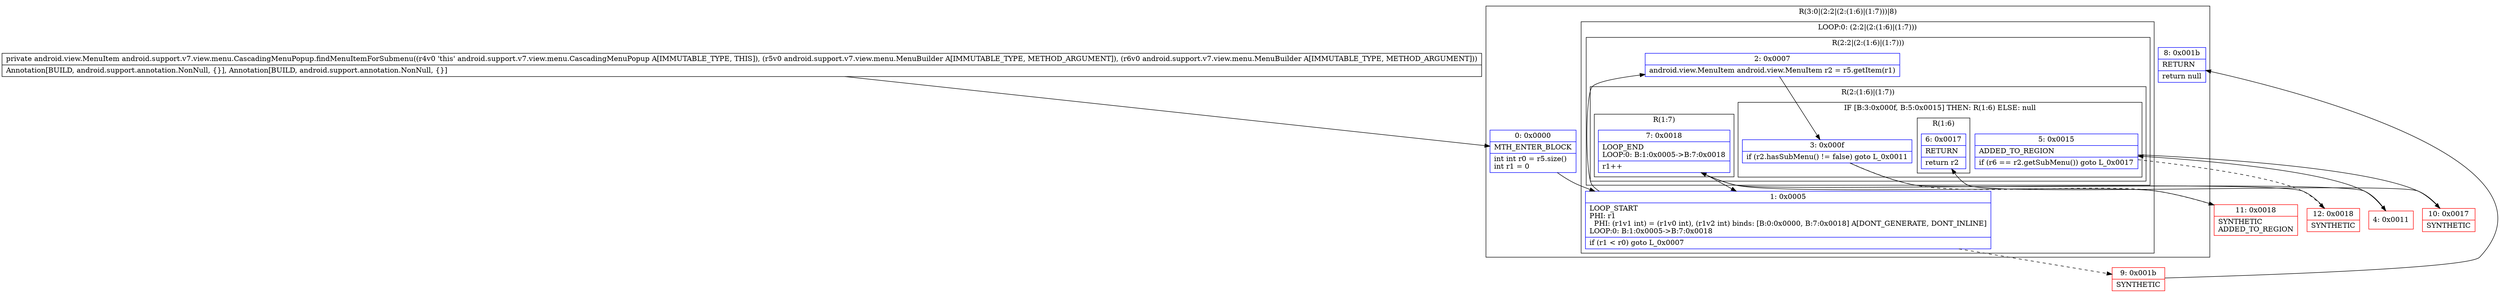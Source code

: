 digraph "CFG forandroid.support.v7.view.menu.CascadingMenuPopup.findMenuItemForSubmenu(Landroid\/support\/v7\/view\/menu\/MenuBuilder;Landroid\/support\/v7\/view\/menu\/MenuBuilder;)Landroid\/view\/MenuItem;" {
subgraph cluster_Region_2027095565 {
label = "R(3:0|(2:2|(2:(1:6)|(1:7)))|8)";
node [shape=record,color=blue];
Node_0 [shape=record,label="{0\:\ 0x0000|MTH_ENTER_BLOCK\l|int int r0 = r5.size()\lint r1 = 0\l}"];
subgraph cluster_LoopRegion_1592650268 {
label = "LOOP:0: (2:2|(2:(1:6)|(1:7)))";
node [shape=record,color=blue];
Node_1 [shape=record,label="{1\:\ 0x0005|LOOP_START\lPHI: r1 \l  PHI: (r1v1 int) = (r1v0 int), (r1v2 int) binds: [B:0:0x0000, B:7:0x0018] A[DONT_GENERATE, DONT_INLINE]\lLOOP:0: B:1:0x0005\-\>B:7:0x0018\l|if (r1 \< r0) goto L_0x0007\l}"];
subgraph cluster_Region_1550781049 {
label = "R(2:2|(2:(1:6)|(1:7)))";
node [shape=record,color=blue];
Node_2 [shape=record,label="{2\:\ 0x0007|android.view.MenuItem android.view.MenuItem r2 = r5.getItem(r1)\l}"];
subgraph cluster_Region_2137501287 {
label = "R(2:(1:6)|(1:7))";
node [shape=record,color=blue];
subgraph cluster_IfRegion_1013746839 {
label = "IF [B:3:0x000f, B:5:0x0015] THEN: R(1:6) ELSE: null";
node [shape=record,color=blue];
Node_3 [shape=record,label="{3\:\ 0x000f|if (r2.hasSubMenu() != false) goto L_0x0011\l}"];
Node_5 [shape=record,label="{5\:\ 0x0015|ADDED_TO_REGION\l|if (r6 == r2.getSubMenu()) goto L_0x0017\l}"];
subgraph cluster_Region_224406540 {
label = "R(1:6)";
node [shape=record,color=blue];
Node_6 [shape=record,label="{6\:\ 0x0017|RETURN\l|return r2\l}"];
}
}
subgraph cluster_Region_111217609 {
label = "R(1:7)";
node [shape=record,color=blue];
Node_7 [shape=record,label="{7\:\ 0x0018|LOOP_END\lLOOP:0: B:1:0x0005\-\>B:7:0x0018\l|r1++\l}"];
}
}
}
}
Node_8 [shape=record,label="{8\:\ 0x001b|RETURN\l|return null\l}"];
}
Node_4 [shape=record,color=red,label="{4\:\ 0x0011}"];
Node_9 [shape=record,color=red,label="{9\:\ 0x001b|SYNTHETIC\l}"];
Node_10 [shape=record,color=red,label="{10\:\ 0x0017|SYNTHETIC\l}"];
Node_11 [shape=record,color=red,label="{11\:\ 0x0018|SYNTHETIC\lADDED_TO_REGION\l}"];
Node_12 [shape=record,color=red,label="{12\:\ 0x0018|SYNTHETIC\l}"];
MethodNode[shape=record,label="{private android.view.MenuItem android.support.v7.view.menu.CascadingMenuPopup.findMenuItemForSubmenu((r4v0 'this' android.support.v7.view.menu.CascadingMenuPopup A[IMMUTABLE_TYPE, THIS]), (r5v0 android.support.v7.view.menu.MenuBuilder A[IMMUTABLE_TYPE, METHOD_ARGUMENT]), (r6v0 android.support.v7.view.menu.MenuBuilder A[IMMUTABLE_TYPE, METHOD_ARGUMENT]))  | Annotation[BUILD, android.support.annotation.NonNull, \{\}], Annotation[BUILD, android.support.annotation.NonNull, \{\}]\l}"];
MethodNode -> Node_0;
Node_0 -> Node_1;
Node_1 -> Node_2;
Node_1 -> Node_9[style=dashed];
Node_2 -> Node_3;
Node_3 -> Node_4;
Node_3 -> Node_11[style=dashed];
Node_5 -> Node_10;
Node_5 -> Node_12[style=dashed];
Node_7 -> Node_1;
Node_4 -> Node_5;
Node_9 -> Node_8;
Node_10 -> Node_6;
Node_11 -> Node_7;
Node_12 -> Node_7;
}

